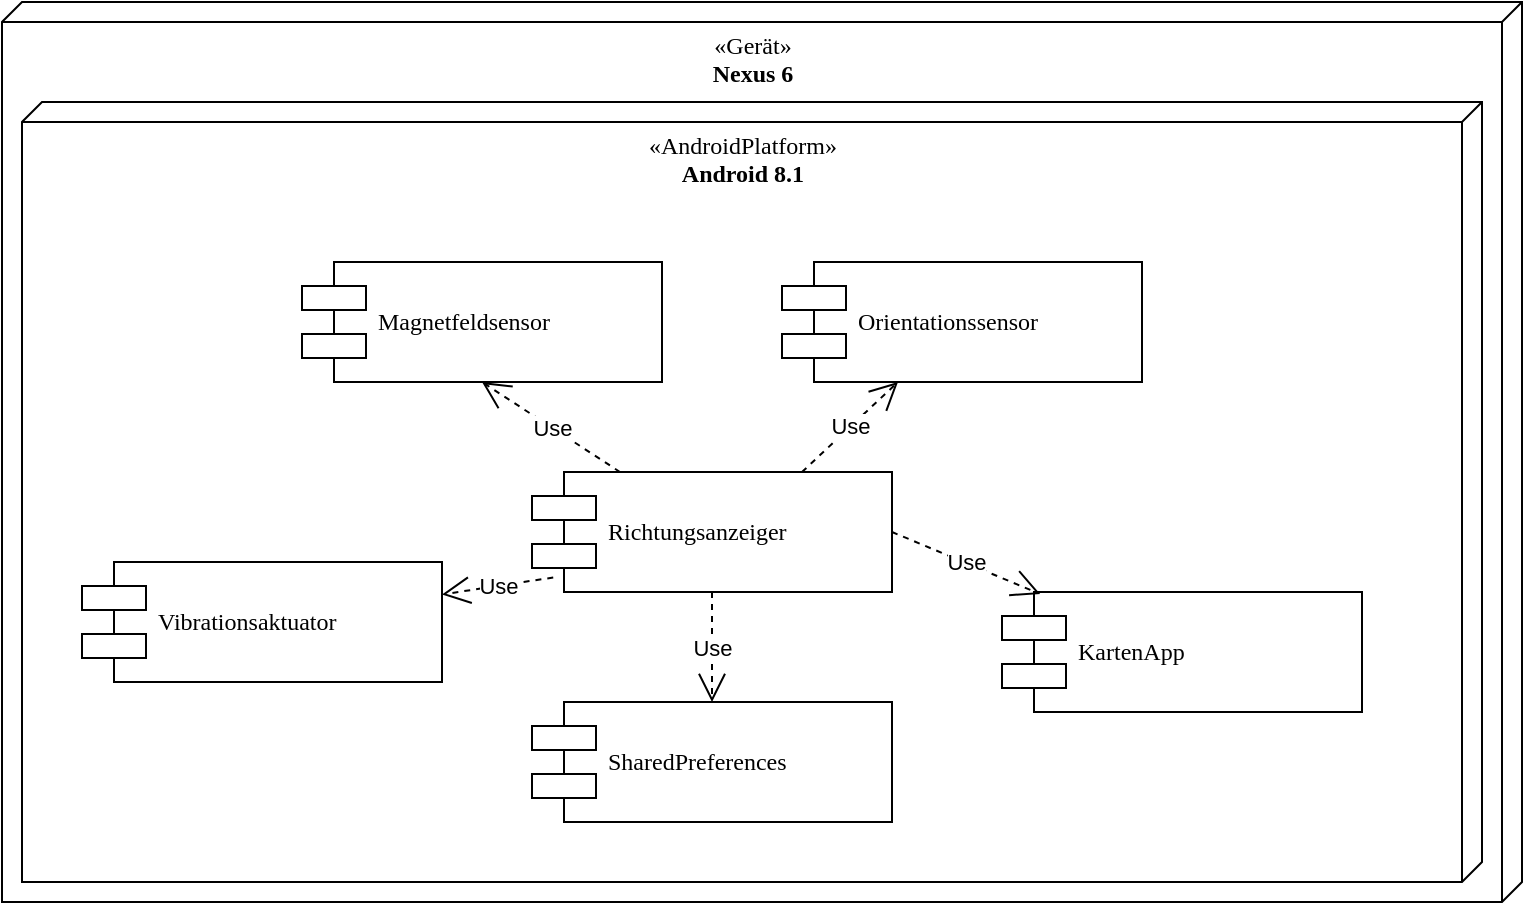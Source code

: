 <mxfile version="14.4.3" type="device"><diagram name="Page-1" id="5f0bae14-7c28-e335-631c-24af17079c00"><mxGraphModel dx="1335" dy="884" grid="1" gridSize="10" guides="1" tooltips="1" connect="1" arrows="1" fold="1" page="1" pageScale="1" pageWidth="1100" pageHeight="850" background="#ffffff" math="0" shadow="0"><root><mxCell id="0"/><mxCell id="1" parent="0"/><mxCell id="39150e848f15840c-1" value="&lt;div align=&quot;center&quot;&gt;«Gerät»&lt;br&gt;&lt;/div&gt;&lt;div align=&quot;center&quot;&gt;&lt;b&gt;Nexus 6&lt;/b&gt;&lt;br&gt;&lt;/div&gt;" style="verticalAlign=top;align=center;spacingTop=8;spacingLeft=2;spacingRight=12;shape=cube;size=10;direction=south;fontStyle=0;html=1;rounded=0;shadow=0;comic=0;labelBackgroundColor=none;strokeWidth=1;fontFamily=Verdana;fontSize=12" parent="1" vertex="1"><mxGeometry x="40" y="40" width="760" height="450" as="geometry"/></mxCell><mxCell id="3uoiPnCF_MDB0cwx92JN-3" value="&lt;div align=&quot;center&quot;&gt;«AndroidPlatform»&lt;br&gt;&lt;/div&gt;&lt;div align=&quot;center&quot;&gt;&lt;b&gt;Android 8.1&lt;/b&gt;&lt;br&gt;&lt;/div&gt;" style="verticalAlign=top;align=center;spacingTop=8;spacingLeft=2;spacingRight=12;shape=cube;size=10;direction=south;fontStyle=0;html=1;rounded=0;shadow=0;comic=0;labelBackgroundColor=none;strokeWidth=1;fontFamily=Verdana;fontSize=12" vertex="1" parent="1"><mxGeometry x="50" y="90" width="730" height="390" as="geometry"/></mxCell><mxCell id="3uoiPnCF_MDB0cwx92JN-4" value="Richtungsanzeiger" style="shape=component;align=left;spacingLeft=36;rounded=0;shadow=0;comic=0;labelBackgroundColor=none;strokeWidth=1;fontFamily=Verdana;fontSize=12;html=1;" vertex="1" parent="1"><mxGeometry x="305" y="275" width="180" height="60" as="geometry"/></mxCell><mxCell id="3uoiPnCF_MDB0cwx92JN-5" value="Magnetfeldsensor" style="shape=component;align=left;spacingLeft=36;rounded=0;shadow=0;comic=0;labelBackgroundColor=none;strokeWidth=1;fontFamily=Verdana;fontSize=12;html=1;" vertex="1" parent="1"><mxGeometry x="190" y="170" width="180" height="60" as="geometry"/></mxCell><mxCell id="3uoiPnCF_MDB0cwx92JN-6" value="Orientationssensor" style="shape=component;align=left;spacingLeft=36;rounded=0;shadow=0;comic=0;labelBackgroundColor=none;strokeWidth=1;fontFamily=Verdana;fontSize=12;html=1;" vertex="1" parent="1"><mxGeometry x="430" y="170" width="180" height="60" as="geometry"/></mxCell><mxCell id="3uoiPnCF_MDB0cwx92JN-7" value="Vibrationsaktuator" style="shape=component;align=left;spacingLeft=36;rounded=0;shadow=0;comic=0;labelBackgroundColor=none;strokeWidth=1;fontFamily=Verdana;fontSize=12;html=1;" vertex="1" parent="1"><mxGeometry x="80" y="320" width="180" height="60" as="geometry"/></mxCell><mxCell id="3uoiPnCF_MDB0cwx92JN-8" value="KartenApp" style="shape=component;align=left;spacingLeft=36;rounded=0;shadow=0;comic=0;labelBackgroundColor=none;strokeWidth=1;fontFamily=Verdana;fontSize=12;html=1;" vertex="1" parent="1"><mxGeometry x="540" y="335" width="180" height="60" as="geometry"/></mxCell><mxCell id="3uoiPnCF_MDB0cwx92JN-10" value="SharedPreferences" style="shape=component;align=left;spacingLeft=36;rounded=0;shadow=0;comic=0;labelBackgroundColor=none;strokeWidth=1;fontFamily=Verdana;fontSize=12;html=1;" vertex="1" parent="1"><mxGeometry x="305" y="390" width="180" height="60" as="geometry"/></mxCell><mxCell id="3uoiPnCF_MDB0cwx92JN-11" value="Use" style="endArrow=open;endSize=12;dashed=1;html=1;entryX=0.5;entryY=1;entryDx=0;entryDy=0;" edge="1" parent="1" source="3uoiPnCF_MDB0cwx92JN-4" target="3uoiPnCF_MDB0cwx92JN-5"><mxGeometry width="160" relative="1" as="geometry"><mxPoint x="180" y="260" as="sourcePoint"/><mxPoint x="340" y="260" as="targetPoint"/></mxGeometry></mxCell><mxCell id="3uoiPnCF_MDB0cwx92JN-12" value="Use" style="endArrow=open;endSize=12;dashed=1;html=1;exitX=0.75;exitY=0;exitDx=0;exitDy=0;" edge="1" parent="1" source="3uoiPnCF_MDB0cwx92JN-4" target="3uoiPnCF_MDB0cwx92JN-6"><mxGeometry width="160" relative="1" as="geometry"><mxPoint x="359.0" y="285" as="sourcePoint"/><mxPoint x="290" y="240" as="targetPoint"/></mxGeometry></mxCell><mxCell id="3uoiPnCF_MDB0cwx92JN-13" value="Use" style="endArrow=open;endSize=12;dashed=1;html=1;entryX=0.106;entryY=0.017;entryDx=0;entryDy=0;entryPerimeter=0;exitX=1;exitY=0.5;exitDx=0;exitDy=0;" edge="1" parent="1" source="3uoiPnCF_MDB0cwx92JN-4" target="3uoiPnCF_MDB0cwx92JN-8"><mxGeometry width="160" relative="1" as="geometry"><mxPoint x="369.0" y="295" as="sourcePoint"/><mxPoint x="300" y="250" as="targetPoint"/></mxGeometry></mxCell><mxCell id="3uoiPnCF_MDB0cwx92JN-14" value="Use" style="endArrow=open;endSize=12;dashed=1;html=1;exitX=0.059;exitY=0.879;exitDx=0;exitDy=0;exitPerimeter=0;" edge="1" parent="1" source="3uoiPnCF_MDB0cwx92JN-4" target="3uoiPnCF_MDB0cwx92JN-7"><mxGeometry width="160" relative="1" as="geometry"><mxPoint x="379.0" y="305" as="sourcePoint"/><mxPoint x="310" y="260" as="targetPoint"/></mxGeometry></mxCell><mxCell id="3uoiPnCF_MDB0cwx92JN-15" value="Use" style="endArrow=open;endSize=12;dashed=1;html=1;entryX=0.5;entryY=0;entryDx=0;entryDy=0;exitX=0.5;exitY=1;exitDx=0;exitDy=0;" edge="1" parent="1" source="3uoiPnCF_MDB0cwx92JN-4" target="3uoiPnCF_MDB0cwx92JN-10"><mxGeometry width="160" relative="1" as="geometry"><mxPoint x="389.0" y="315" as="sourcePoint"/><mxPoint x="320" y="270" as="targetPoint"/></mxGeometry></mxCell></root></mxGraphModel></diagram></mxfile>